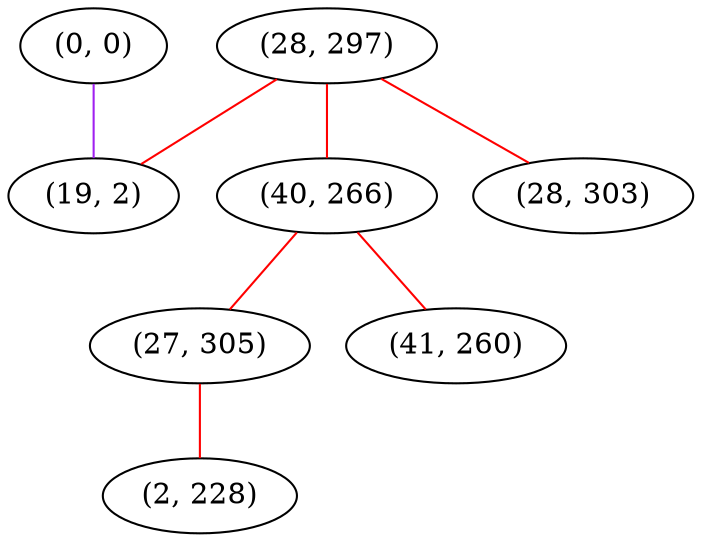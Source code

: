 graph "" {
"(0, 0)";
"(28, 297)";
"(40, 266)";
"(28, 303)";
"(27, 305)";
"(41, 260)";
"(19, 2)";
"(2, 228)";
"(0, 0)" -- "(19, 2)"  [color=purple, key=0, weight=4];
"(28, 297)" -- "(19, 2)"  [color=red, key=0, weight=1];
"(28, 297)" -- "(28, 303)"  [color=red, key=0, weight=1];
"(28, 297)" -- "(40, 266)"  [color=red, key=0, weight=1];
"(40, 266)" -- "(27, 305)"  [color=red, key=0, weight=1];
"(40, 266)" -- "(41, 260)"  [color=red, key=0, weight=1];
"(27, 305)" -- "(2, 228)"  [color=red, key=0, weight=1];
}
